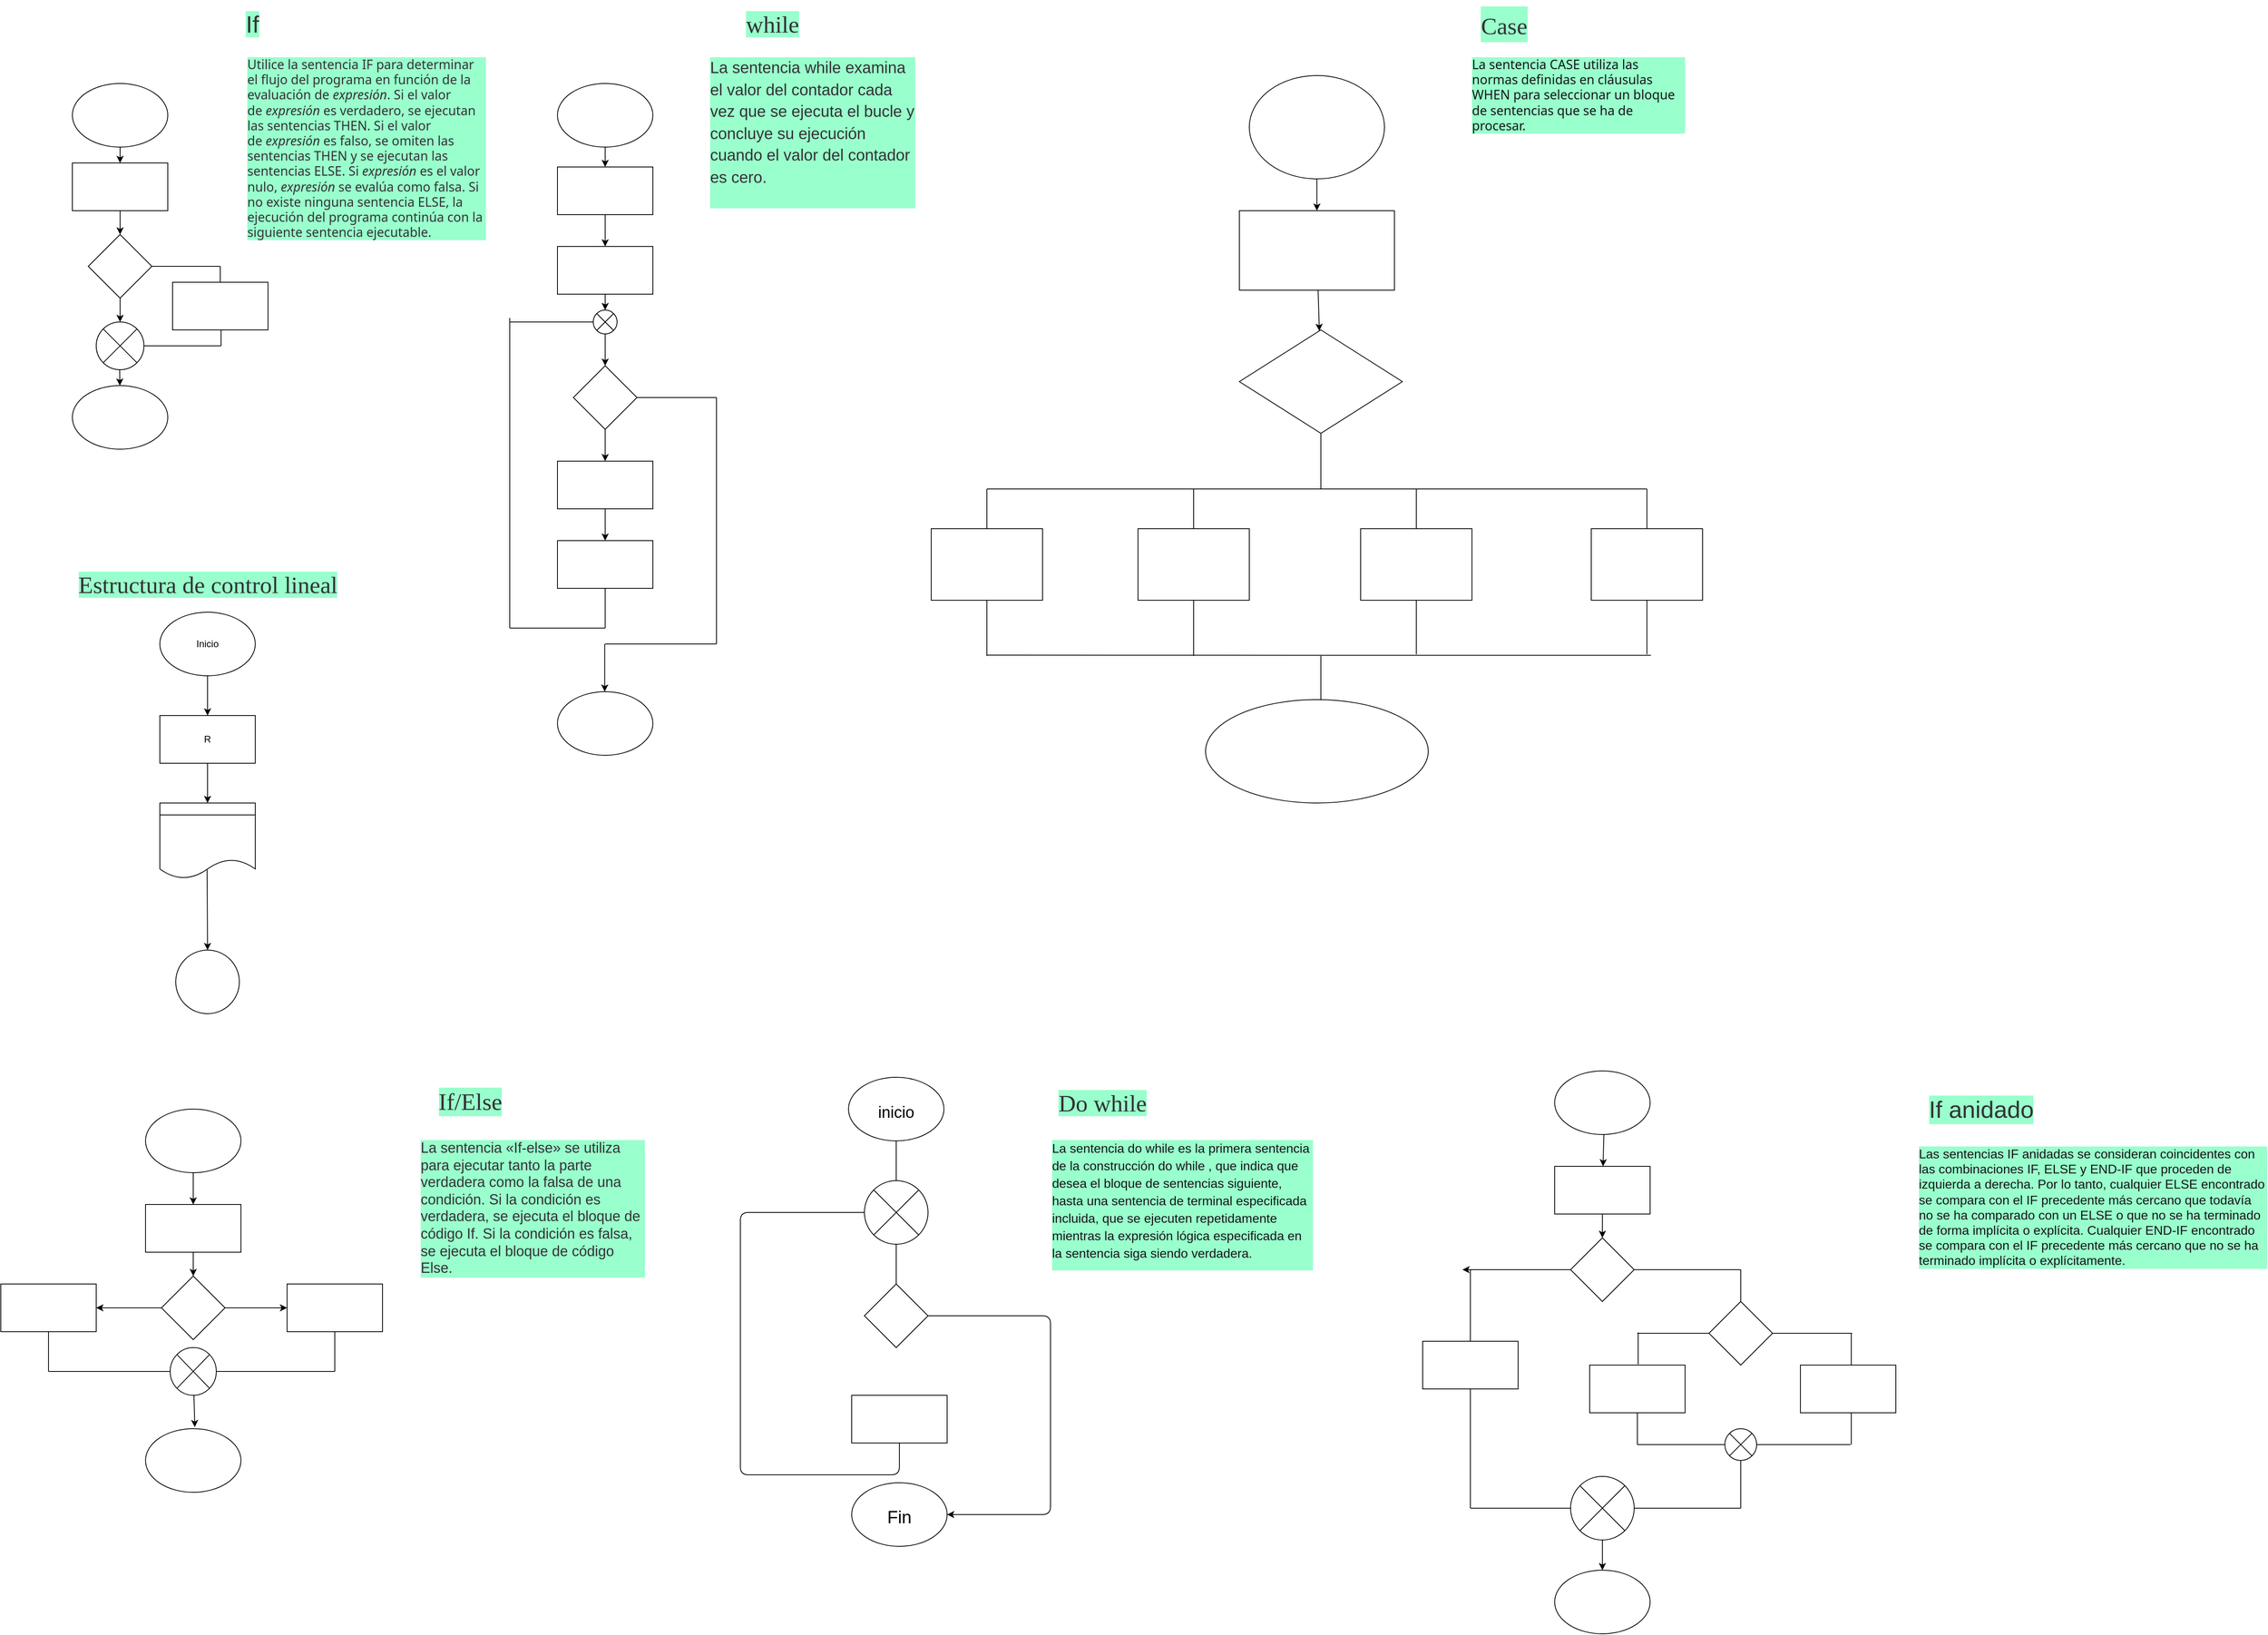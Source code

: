 <mxfile>
    <diagram id="yhBK8fdwnMuHDkQHyW-p" name="Page-1">
        <mxGraphModel dx="4760" dy="3680" grid="1" gridSize="10" guides="1" tooltips="1" connect="1" arrows="1" fold="1" page="0" pageScale="1" pageWidth="850" pageHeight="1100" math="0" shadow="0">
            <root>
                <mxCell id="0"/>
                <mxCell id="1" parent="0"/>
                <mxCell id="4" value="" style="edgeStyle=none;html=1;" parent="1" source="2" target="3" edge="1">
                    <mxGeometry relative="1" as="geometry"/>
                </mxCell>
                <mxCell id="2" value="Inicio" style="ellipse;whiteSpace=wrap;html=1;" parent="1" vertex="1">
                    <mxGeometry x="-610" y="-295" width="120" height="80" as="geometry"/>
                </mxCell>
                <mxCell id="6" value="" style="edgeStyle=none;html=1;" parent="1" source="3" target="5" edge="1">
                    <mxGeometry relative="1" as="geometry"/>
                </mxCell>
                <mxCell id="3" value="R" style="whiteSpace=wrap;html=1;" parent="1" vertex="1">
                    <mxGeometry x="-610" y="-165" width="120" height="60" as="geometry"/>
                </mxCell>
                <mxCell id="5" value="R=2x+2=3" style="whiteSpace=wrap;html=1;" parent="1" vertex="1">
                    <mxGeometry x="-610" y="-55" width="120" height="60" as="geometry"/>
                </mxCell>
                <mxCell id="10" value="&lt;font color=&quot;#333333&quot; face=&quot;Verdana&quot; style=&quot;font-size: 30px; background-color: rgb(153, 255, 204);&quot;&gt;Estructura de control lineal&lt;/font&gt;" style="text;html=1;align=center;verticalAlign=middle;resizable=0;points=[];autosize=1;strokeColor=none;fillColor=none;" parent="1" vertex="1">
                    <mxGeometry x="-765" y="-355" width="430" height="50" as="geometry"/>
                </mxCell>
                <mxCell id="13" value="" style="edgeStyle=none;html=1;fontFamily=Verdana;fontSize=13;fontColor=#3333FF;" parent="1" target="12" edge="1">
                    <mxGeometry relative="1" as="geometry">
                        <mxPoint x="-660" y="-880" as="sourcePoint"/>
                    </mxGeometry>
                </mxCell>
                <mxCell id="15" value="" style="edgeStyle=none;html=1;fontFamily=Verdana;fontSize=13;fontColor=#3333FF;" parent="1" source="12" target="14" edge="1">
                    <mxGeometry relative="1" as="geometry"/>
                </mxCell>
                <mxCell id="12" value="" style="whiteSpace=wrap;html=1;fontSize=13;fontFamily=Verdana;fontColor=#3333FF;labelBackgroundColor=#FFFFFF;" parent="1" vertex="1">
                    <mxGeometry x="-720" y="-860" width="120" height="60" as="geometry"/>
                </mxCell>
                <mxCell id="54" value="" style="edgeStyle=none;html=1;fontFamily=Verdana;fontSize=13;fontColor=#FFFFFF;" parent="1" source="14" target="36" edge="1">
                    <mxGeometry relative="1" as="geometry"/>
                </mxCell>
                <mxCell id="14" value="" style="rhombus;whiteSpace=wrap;html=1;fontSize=13;fontFamily=Verdana;fontColor=#3333FF;labelBackgroundColor=#FFFFFF;" parent="1" vertex="1">
                    <mxGeometry x="-700" y="-770" width="80" height="80" as="geometry"/>
                </mxCell>
                <mxCell id="20" value="" style="endArrow=none;html=1;fontFamily=Verdana;fontSize=13;fontColor=#3333FF;exitX=1;exitY=0.5;exitDx=0;exitDy=0;" parent="1" source="14" edge="1">
                    <mxGeometry width="50" height="50" relative="1" as="geometry">
                        <mxPoint x="-664" y="-780" as="sourcePoint"/>
                        <mxPoint x="-534" y="-730" as="targetPoint"/>
                    </mxGeometry>
                </mxCell>
                <mxCell id="21" value="" style="endArrow=none;html=1;fontFamily=Verdana;fontSize=13;fontColor=#3333FF;" parent="1" target="22" edge="1">
                    <mxGeometry width="50" height="50" relative="1" as="geometry">
                        <mxPoint x="-534" y="-730" as="sourcePoint"/>
                        <mxPoint x="-534" y="-680" as="targetPoint"/>
                    </mxGeometry>
                </mxCell>
                <mxCell id="22" value="" style="rounded=0;whiteSpace=wrap;html=1;labelBackgroundColor=#FFFFFF;fontFamily=Verdana;fontSize=13;fontColor=#3333FF;" parent="1" vertex="1">
                    <mxGeometry x="-594" y="-710" width="120" height="60" as="geometry"/>
                </mxCell>
                <mxCell id="23" value="" style="endArrow=none;html=1;fontFamily=Verdana;fontSize=13;fontColor=#3333FF;" parent="1" edge="1">
                    <mxGeometry width="50" height="50" relative="1" as="geometry">
                        <mxPoint x="-533" y="-650" as="sourcePoint"/>
                        <mxPoint x="-533" y="-630" as="targetPoint"/>
                    </mxGeometry>
                </mxCell>
                <mxCell id="24" value="" style="endArrow=none;html=1;fontFamily=Verdana;fontSize=13;fontColor=#3333FF;exitX=1;exitY=0.5;exitDx=0;exitDy=0;" parent="1" edge="1">
                    <mxGeometry width="50" height="50" relative="1" as="geometry">
                        <mxPoint x="-640" y="-630" as="sourcePoint"/>
                        <mxPoint x="-533" y="-630" as="targetPoint"/>
                    </mxGeometry>
                </mxCell>
                <mxCell id="31" value="" style="edgeStyle=none;html=1;fontFamily=Verdana;fontSize=13;fontColor=#FFFFFF;exitX=0.479;exitY=1.009;exitDx=0;exitDy=0;exitPerimeter=0;" parent="1" target="29" edge="1">
                    <mxGeometry relative="1" as="geometry">
                        <mxPoint x="-660.63" y="-614.73" as="sourcePoint"/>
                    </mxGeometry>
                </mxCell>
                <mxCell id="27" value="V" style="text;html=1;align=center;verticalAlign=middle;resizable=0;points=[];autosize=1;strokeColor=none;fillColor=none;fontSize=13;fontFamily=Verdana;fontColor=#FFFFFF;" parent="1" vertex="1">
                    <mxGeometry x="-584" y="-765" width="30" height="30" as="geometry"/>
                </mxCell>
                <mxCell id="29" value="" style="ellipse;whiteSpace=wrap;html=1;labelBackgroundColor=#FFFFFF;fontFamily=Verdana;fontSize=13;fontColor=#FFFFFF;" parent="1" vertex="1">
                    <mxGeometry x="-720" y="-580" width="120" height="80" as="geometry"/>
                </mxCell>
                <mxCell id="32" value="Fin" style="text;html=1;align=center;verticalAlign=middle;resizable=0;points=[];autosize=1;strokeColor=none;fillColor=none;fontSize=13;fontFamily=Verdana;fontColor=#FFFFFF;" parent="1" vertex="1">
                    <mxGeometry x="-680" y="-555" width="40" height="30" as="geometry"/>
                </mxCell>
                <mxCell id="35" value="" style="edgeStyle=none;html=1;fontFamily=Verdana;fontSize=13;fontColor=#FFFFFF;" parent="1" target="34" edge="1">
                    <mxGeometry relative="1" as="geometry">
                        <mxPoint x="-568" y="410" as="sourcePoint"/>
                    </mxGeometry>
                </mxCell>
                <mxCell id="40" value="" style="edgeStyle=none;html=1;fontFamily=Verdana;fontSize=13;fontColor=#FFFFFF;" parent="1" source="34" target="39" edge="1">
                    <mxGeometry relative="1" as="geometry"/>
                </mxCell>
                <mxCell id="34" value="" style="whiteSpace=wrap;html=1;fontSize=13;fontFamily=Verdana;fontColor=#FFFFFF;labelBackgroundColor=#FFFFFF;" parent="1" vertex="1">
                    <mxGeometry x="-628" y="450" width="120" height="60" as="geometry"/>
                </mxCell>
                <mxCell id="36" value="" style="shape=sumEllipse;perimeter=ellipsePerimeter;whiteSpace=wrap;html=1;backgroundOutline=1;labelBackgroundColor=#FFFFFF;fontFamily=Verdana;fontSize=13;fontColor=#FFFFFF;" parent="1" vertex="1">
                    <mxGeometry x="-690" y="-660" width="60" height="60" as="geometry"/>
                </mxCell>
                <mxCell id="42" value="" style="edgeStyle=none;html=1;fontFamily=Verdana;fontSize=13;fontColor=#FFFFFF;" parent="1" source="39" target="41" edge="1">
                    <mxGeometry relative="1" as="geometry"/>
                </mxCell>
                <mxCell id="44" value="" style="edgeStyle=none;html=1;fontFamily=Verdana;fontSize=13;fontColor=#FFFFFF;" parent="1" source="39" target="43" edge="1">
                    <mxGeometry relative="1" as="geometry"/>
                </mxCell>
                <mxCell id="39" value="" style="rhombus;whiteSpace=wrap;html=1;fontSize=13;fontFamily=Verdana;fontColor=#FFFFFF;labelBackgroundColor=#FFFFFF;" parent="1" vertex="1">
                    <mxGeometry x="-608" y="540" width="80" height="80" as="geometry"/>
                </mxCell>
                <mxCell id="41" value="" style="whiteSpace=wrap;html=1;fontSize=13;fontFamily=Verdana;fontColor=#FFFFFF;labelBackgroundColor=#FFFFFF;" parent="1" vertex="1">
                    <mxGeometry x="-450" y="550" width="120" height="60" as="geometry"/>
                </mxCell>
                <mxCell id="43" value="" style="whiteSpace=wrap;html=1;fontSize=13;fontFamily=Verdana;fontColor=#FFFFFF;labelBackgroundColor=#FFFFFF;" parent="1" vertex="1">
                    <mxGeometry x="-810" y="550" width="120" height="60" as="geometry"/>
                </mxCell>
                <mxCell id="45" value="" style="endArrow=none;html=1;fontFamily=Verdana;fontSize=13;fontColor=#FFFFFF;entryX=0.5;entryY=1;entryDx=0;entryDy=0;" parent="1" target="43" edge="1">
                    <mxGeometry width="50" height="50" relative="1" as="geometry">
                        <mxPoint x="-750" y="660" as="sourcePoint"/>
                        <mxPoint x="-570" y="610" as="targetPoint"/>
                    </mxGeometry>
                </mxCell>
                <mxCell id="47" value="" style="endArrow=none;html=1;fontFamily=Verdana;fontSize=13;fontColor=#FFFFFF;entryX=0.5;entryY=1;entryDx=0;entryDy=0;" parent="1" target="41" edge="1">
                    <mxGeometry width="50" height="50" relative="1" as="geometry">
                        <mxPoint x="-390" y="660" as="sourcePoint"/>
                        <mxPoint x="-730.0" y="630" as="targetPoint"/>
                    </mxGeometry>
                </mxCell>
                <mxCell id="48" value="" style="endArrow=none;html=1;fontFamily=Verdana;fontSize=13;fontColor=#FFFFFF;startArrow=none;" parent="1" source="49" edge="1">
                    <mxGeometry width="50" height="50" relative="1" as="geometry">
                        <mxPoint x="-750" y="660" as="sourcePoint"/>
                        <mxPoint x="-390" y="660" as="targetPoint"/>
                    </mxGeometry>
                </mxCell>
                <mxCell id="50" value="" style="endArrow=none;html=1;fontFamily=Verdana;fontSize=13;fontColor=#FFFFFF;" parent="1" target="49" edge="1">
                    <mxGeometry width="50" height="50" relative="1" as="geometry">
                        <mxPoint x="-750.0" y="660" as="sourcePoint"/>
                        <mxPoint x="-390" y="660" as="targetPoint"/>
                    </mxGeometry>
                </mxCell>
                <mxCell id="52" value="" style="edgeStyle=none;html=1;fontFamily=Verdana;fontSize=13;fontColor=#FFFFFF;" parent="1" source="49" edge="1">
                    <mxGeometry relative="1" as="geometry">
                        <mxPoint x="-566" y="730" as="targetPoint"/>
                    </mxGeometry>
                </mxCell>
                <mxCell id="49" value="" style="shape=sumEllipse;perimeter=ellipsePerimeter;whiteSpace=wrap;html=1;backgroundOutline=1;labelBackgroundColor=#FFFFFF;fontFamily=Verdana;fontSize=13;fontColor=#FFFFFF;" parent="1" vertex="1">
                    <mxGeometry x="-597" y="630" width="58" height="60" as="geometry"/>
                </mxCell>
                <mxCell id="56" value="&lt;font style=&quot;font-size: 30px;&quot; face=&quot;Verdana&quot;&gt;If/Else&lt;/font&gt;" style="text;html=1;align=center;verticalAlign=middle;resizable=0;points=[];autosize=1;strokeColor=none;fillColor=none;labelBackgroundColor=#99FFCC;fontColor=#333333;" parent="1" vertex="1">
                    <mxGeometry x="-280" y="295" width="120" height="50" as="geometry"/>
                </mxCell>
                <mxCell id="59" value="" style="edgeStyle=none;html=1;fontFamily=Verdana;fontSize=23;fontColor=#000000;exitX=0.495;exitY=0.835;exitDx=0;exitDy=0;exitPerimeter=0;entryX=0.5;entryY=0;entryDx=0;entryDy=0;" parent="1" source="164" target="165" edge="1">
                    <mxGeometry relative="1" as="geometry">
                        <mxPoint x="-550" y="45" as="sourcePoint"/>
                        <mxPoint x="-550.135" y="125.0" as="targetPoint"/>
                    </mxGeometry>
                </mxCell>
                <mxCell id="60" value="" style="edgeStyle=none;html=1;fontFamily=Verdana;fontSize=13;fontColor=#FFFFFF;" parent="1" target="63" edge="1">
                    <mxGeometry relative="1" as="geometry">
                        <mxPoint x="1205.855" y="361.987" as="sourcePoint"/>
                    </mxGeometry>
                </mxCell>
                <mxCell id="62" value="" style="edgeStyle=none;html=1;fontFamily=Verdana;fontSize=13;fontColor=#FFFFFF;" parent="1" source="63" target="66" edge="1">
                    <mxGeometry relative="1" as="geometry"/>
                </mxCell>
                <mxCell id="63" value="" style="whiteSpace=wrap;html=1;fontSize=13;fontFamily=Verdana;fontColor=#FFFFFF;labelBackgroundColor=#FFFFFF;" parent="1" vertex="1">
                    <mxGeometry x="1144" y="402" width="120" height="60" as="geometry"/>
                </mxCell>
                <mxCell id="65" value="" style="edgeStyle=none;html=1;fontFamily=Verdana;fontSize=13;fontColor=#FFFFFF;" parent="1" source="66" edge="1">
                    <mxGeometry relative="1" as="geometry">
                        <mxPoint x="1028" y="532" as="targetPoint"/>
                    </mxGeometry>
                </mxCell>
                <mxCell id="66" value="" style="rhombus;whiteSpace=wrap;html=1;fontSize=13;fontFamily=Verdana;fontColor=#FFFFFF;labelBackgroundColor=#FFFFFF;" parent="1" vertex="1">
                    <mxGeometry x="1164" y="492" width="80" height="80" as="geometry"/>
                </mxCell>
                <mxCell id="69" value="" style="endArrow=none;html=1;fontFamily=Verdana;fontSize=13;fontColor=#FFFFFF;entryX=0.5;entryY=1;entryDx=0;entryDy=0;" parent="1" edge="1">
                    <mxGeometry width="50" height="50" relative="1" as="geometry">
                        <mxPoint x="1038" y="622" as="sourcePoint"/>
                        <mxPoint x="1038" y="532" as="targetPoint"/>
                    </mxGeometry>
                </mxCell>
                <mxCell id="70" value="" style="endArrow=none;html=1;fontFamily=Verdana;fontSize=13;fontColor=#FFFFFF;" parent="1" edge="1">
                    <mxGeometry width="50" height="50" relative="1" as="geometry">
                        <mxPoint x="1378" y="572" as="sourcePoint"/>
                        <mxPoint x="1378" y="532" as="targetPoint"/>
                    </mxGeometry>
                </mxCell>
                <mxCell id="78" value="" style="edgeStyle=none;html=1;fontFamily=Verdana;fontSize=23;fontColor=#FFFFFF;" parent="1" target="77" edge="1">
                    <mxGeometry relative="1" as="geometry">
                        <mxPoint x="-50" y="-885" as="sourcePoint"/>
                    </mxGeometry>
                </mxCell>
                <mxCell id="80" value="" style="edgeStyle=none;html=1;fontFamily=Verdana;fontSize=23;fontColor=#FFFFFF;startArrow=none;exitX=0.5;exitY=1;exitDx=0;exitDy=0;" parent="1" source="77" target="79" edge="1">
                    <mxGeometry relative="1" as="geometry"/>
                </mxCell>
                <mxCell id="77" value="" style="whiteSpace=wrap;html=1;fontSize=23;fontFamily=Verdana;fontColor=#000000;labelBackgroundColor=#000000;" parent="1" vertex="1">
                    <mxGeometry x="-110" y="-855" width="120" height="60" as="geometry"/>
                </mxCell>
                <mxCell id="82" value="" style="edgeStyle=none;html=1;fontFamily=Verdana;fontSize=23;fontColor=#FFFFFF;" parent="1" source="79" edge="1">
                    <mxGeometry relative="1" as="geometry">
                        <mxPoint x="-50" y="-675" as="targetPoint"/>
                    </mxGeometry>
                </mxCell>
                <mxCell id="79" value="" style="whiteSpace=wrap;html=1;fontSize=23;fontFamily=Verdana;fontColor=#000000;labelBackgroundColor=#000000;" parent="1" vertex="1">
                    <mxGeometry x="-110" y="-755" width="120" height="60" as="geometry"/>
                </mxCell>
                <mxCell id="84" value="" style="edgeStyle=none;html=1;fontFamily=Verdana;fontSize=23;fontColor=#FFFFFF;exitX=0.5;exitY=1;exitDx=0;exitDy=0;" parent="1" source="99" target="83" edge="1">
                    <mxGeometry relative="1" as="geometry">
                        <mxPoint x="-50" y="-635" as="sourcePoint"/>
                    </mxGeometry>
                </mxCell>
                <mxCell id="88" value="" style="edgeStyle=none;html=1;fontFamily=Verdana;fontSize=23;fontColor=#FFFFFF;" parent="1" source="83" target="87" edge="1">
                    <mxGeometry relative="1" as="geometry"/>
                </mxCell>
                <mxCell id="83" value="" style="rhombus;whiteSpace=wrap;html=1;labelBackgroundColor=none;fontFamily=Verdana;fontSize=23;fontColor=#FFFFFF;" parent="1" vertex="1">
                    <mxGeometry x="-90" y="-605" width="80" height="80" as="geometry"/>
                </mxCell>
                <mxCell id="85" value="" style="endArrow=none;html=1;fontFamily=Verdana;fontSize=23;fontColor=#FFFFFF;entryX=0;entryY=0.5;entryDx=0;entryDy=0;" parent="1" target="99" edge="1">
                    <mxGeometry width="50" height="50" relative="1" as="geometry">
                        <mxPoint x="-170" y="-660" as="sourcePoint"/>
                        <mxPoint x="-70" y="-655" as="targetPoint"/>
                    </mxGeometry>
                </mxCell>
                <mxCell id="86" value="" style="endArrow=none;html=1;fontFamily=Verdana;fontSize=23;fontColor=#FFFFFF;" parent="1" edge="1">
                    <mxGeometry width="50" height="50" relative="1" as="geometry">
                        <mxPoint x="-170" y="-665" as="sourcePoint"/>
                        <mxPoint x="-170" y="-275" as="targetPoint"/>
                    </mxGeometry>
                </mxCell>
                <mxCell id="90" value="" style="edgeStyle=none;html=1;fontFamily=Verdana;fontSize=23;fontColor=#FFFFFF;" parent="1" source="87" target="89" edge="1">
                    <mxGeometry relative="1" as="geometry"/>
                </mxCell>
                <mxCell id="87" value="" style="whiteSpace=wrap;html=1;fontSize=23;fontFamily=Verdana;fontColor=#FFFFFF;labelBackgroundColor=none;" parent="1" vertex="1">
                    <mxGeometry x="-110" y="-485" width="120" height="60" as="geometry"/>
                </mxCell>
                <mxCell id="89" value="" style="whiteSpace=wrap;html=1;fontSize=23;fontFamily=Verdana;fontColor=#FFFFFF;labelBackgroundColor=none;" parent="1" vertex="1">
                    <mxGeometry x="-110" y="-385" width="120" height="60" as="geometry"/>
                </mxCell>
                <mxCell id="91" value="" style="endArrow=none;html=1;fontFamily=Verdana;fontSize=23;fontColor=#FFFFFF;" parent="1" edge="1">
                    <mxGeometry width="50" height="50" relative="1" as="geometry">
                        <mxPoint x="-170" y="-275" as="sourcePoint"/>
                        <mxPoint x="-50" y="-275" as="targetPoint"/>
                    </mxGeometry>
                </mxCell>
                <mxCell id="92" value="" style="endArrow=none;html=1;fontFamily=Verdana;fontSize=23;fontColor=#FFFFFF;entryX=0.5;entryY=1;entryDx=0;entryDy=0;" parent="1" target="89" edge="1">
                    <mxGeometry width="50" height="50" relative="1" as="geometry">
                        <mxPoint x="-50" y="-275" as="sourcePoint"/>
                        <mxPoint x="280" y="-415" as="targetPoint"/>
                    </mxGeometry>
                </mxCell>
                <mxCell id="93" value="" style="endArrow=none;html=1;fontFamily=Verdana;fontSize=23;fontColor=#FFFFFF;exitX=1;exitY=0.5;exitDx=0;exitDy=0;" parent="1" source="83" edge="1">
                    <mxGeometry width="50" height="50" relative="1" as="geometry">
                        <mxPoint x="230" y="-365" as="sourcePoint"/>
                        <mxPoint x="90" y="-565" as="targetPoint"/>
                    </mxGeometry>
                </mxCell>
                <mxCell id="94" value="" style="endArrow=none;html=1;fontFamily=Verdana;fontSize=23;fontColor=#FFFFFF;" parent="1" edge="1">
                    <mxGeometry width="50" height="50" relative="1" as="geometry">
                        <mxPoint x="-50" y="-255" as="sourcePoint"/>
                        <mxPoint x="90" y="-255.0" as="targetPoint"/>
                    </mxGeometry>
                </mxCell>
                <mxCell id="95" value="" style="endArrow=none;html=1;fontFamily=Verdana;fontSize=23;fontColor=#FFFFFF;" parent="1" edge="1">
                    <mxGeometry width="50" height="50" relative="1" as="geometry">
                        <mxPoint x="90" y="-565" as="sourcePoint"/>
                        <mxPoint x="90" y="-255" as="targetPoint"/>
                    </mxGeometry>
                </mxCell>
                <mxCell id="96" value="" style="endArrow=classic;html=1;fontFamily=Verdana;fontSize=23;fontColor=#FFFFFF;" parent="1" edge="1">
                    <mxGeometry width="50" height="50" relative="1" as="geometry">
                        <mxPoint x="-50.56" y="-255" as="sourcePoint"/>
                        <mxPoint x="-50.56" y="-195" as="targetPoint"/>
                    </mxGeometry>
                </mxCell>
                <mxCell id="97" value="Fin" style="ellipse;whiteSpace=wrap;html=1;labelBackgroundColor=none;fontFamily=Verdana;fontSize=23;fontColor=#FFFFFF;" parent="1" vertex="1">
                    <mxGeometry x="-110" y="-195" width="120" height="80" as="geometry"/>
                </mxCell>
                <mxCell id="98" value="&lt;font color=&quot;#333333&quot; style=&quot;font-size: 30px; background-color: rgb(153, 255, 204);&quot;&gt;while&lt;/font&gt;" style="text;html=1;align=center;verticalAlign=middle;resizable=0;points=[];autosize=1;strokeColor=none;fillColor=none;fontSize=23;fontFamily=Verdana;fontColor=#FFFFFF;" parent="1" vertex="1">
                    <mxGeometry x="110" y="-1060" width="100" height="50" as="geometry"/>
                </mxCell>
                <mxCell id="99" value="" style="shape=sumEllipse;perimeter=ellipsePerimeter;whiteSpace=wrap;html=1;backgroundOutline=1;labelBackgroundColor=#3333FF;fontFamily=Verdana;fontSize=38;fontColor=#FFFFFF;" parent="1" vertex="1">
                    <mxGeometry x="-65" y="-675" width="30" height="30" as="geometry"/>
                </mxCell>
                <mxCell id="102" value="" style="edgeStyle=none;html=1;fontFamily=Verdana;fontSize=38;fontColor=#FFFFFF;" parent="1" target="101" edge="1">
                    <mxGeometry relative="1" as="geometry">
                        <mxPoint x="845" y="-840" as="sourcePoint"/>
                    </mxGeometry>
                </mxCell>
                <mxCell id="104" value="" style="edgeStyle=none;html=1;fontFamily=Verdana;fontSize=38;fontColor=#FFFFFF;" parent="1" source="101" target="103" edge="1">
                    <mxGeometry relative="1" as="geometry"/>
                </mxCell>
                <mxCell id="101" value="" style="whiteSpace=wrap;html=1;fontSize=38;fontFamily=Verdana;fontColor=#FFFFFF;labelBackgroundColor=#3333FF;" parent="1" vertex="1">
                    <mxGeometry x="747.5" y="-800" width="195" height="100" as="geometry"/>
                </mxCell>
                <mxCell id="103" value="" style="rhombus;whiteSpace=wrap;html=1;fontSize=38;fontFamily=Verdana;fontColor=#FFFFFF;labelBackgroundColor=#3333FF;" parent="1" vertex="1">
                    <mxGeometry x="747.5" y="-650" width="205" height="130" as="geometry"/>
                </mxCell>
                <mxCell id="105" value="" style="endArrow=none;html=1;fontFamily=Verdana;fontSize=38;fontColor=#FFFFFF;" parent="1" edge="1">
                    <mxGeometry width="50" height="50" relative="1" as="geometry">
                        <mxPoint x="430" y="-450" as="sourcePoint"/>
                        <mxPoint x="1260" y="-450" as="targetPoint"/>
                        <Array as="points">
                            <mxPoint x="820" y="-450"/>
                        </Array>
                    </mxGeometry>
                </mxCell>
                <mxCell id="107" value="" style="rounded=0;whiteSpace=wrap;html=1;labelBackgroundColor=#3333FF;fontFamily=Verdana;fontSize=38;fontColor=#FFFFFF;" parent="1" vertex="1">
                    <mxGeometry x="360" y="-400" width="140" height="90" as="geometry"/>
                </mxCell>
                <mxCell id="108" value="" style="rounded=0;whiteSpace=wrap;html=1;labelBackgroundColor=#3333FF;fontFamily=Verdana;fontSize=38;fontColor=#FFFFFF;" parent="1" vertex="1">
                    <mxGeometry x="620" y="-400" width="140" height="90" as="geometry"/>
                </mxCell>
                <mxCell id="109" value="" style="rounded=0;whiteSpace=wrap;html=1;labelBackgroundColor=#3333FF;fontFamily=Verdana;fontSize=38;fontColor=#FFFFFF;" parent="1" vertex="1">
                    <mxGeometry x="900" y="-400" width="140" height="90" as="geometry"/>
                </mxCell>
                <mxCell id="110" value="" style="rounded=0;whiteSpace=wrap;html=1;labelBackgroundColor=#3333FF;fontFamily=Verdana;fontSize=38;fontColor=#FFFFFF;" parent="1" vertex="1">
                    <mxGeometry x="1190" y="-400" width="140" height="90" as="geometry"/>
                </mxCell>
                <mxCell id="111" value="" style="endArrow=none;html=1;fontFamily=Verdana;fontSize=38;fontColor=#FFFFFF;entryX=0.5;entryY=0;entryDx=0;entryDy=0;" parent="1" target="107" edge="1">
                    <mxGeometry width="50" height="50" relative="1" as="geometry">
                        <mxPoint x="430" y="-450" as="sourcePoint"/>
                        <mxPoint x="870" y="-550" as="targetPoint"/>
                    </mxGeometry>
                </mxCell>
                <mxCell id="114" value="" style="endArrow=none;html=1;fontFamily=Verdana;fontSize=38;fontColor=#FFFFFF;entryX=0.5;entryY=0;entryDx=0;entryDy=0;" parent="1" target="108" edge="1">
                    <mxGeometry width="50" height="50" relative="1" as="geometry">
                        <mxPoint x="690" y="-450" as="sourcePoint"/>
                        <mxPoint x="460" y="-370.0" as="targetPoint"/>
                    </mxGeometry>
                </mxCell>
                <mxCell id="115" value="" style="endArrow=none;html=1;fontFamily=Verdana;fontSize=38;fontColor=#FFFFFF;entryX=0.5;entryY=0;entryDx=0;entryDy=0;" parent="1" target="109" edge="1">
                    <mxGeometry width="50" height="50" relative="1" as="geometry">
                        <mxPoint x="970" y="-450" as="sourcePoint"/>
                        <mxPoint x="470" y="-360.0" as="targetPoint"/>
                    </mxGeometry>
                </mxCell>
                <mxCell id="116" value="" style="endArrow=none;html=1;fontFamily=Verdana;fontSize=38;fontColor=#FFFFFF;entryX=0.5;entryY=0;entryDx=0;entryDy=0;" parent="1" target="110" edge="1">
                    <mxGeometry width="50" height="50" relative="1" as="geometry">
                        <mxPoint x="1260" y="-450" as="sourcePoint"/>
                        <mxPoint x="480" y="-350.0" as="targetPoint"/>
                    </mxGeometry>
                </mxCell>
                <mxCell id="118" value="" style="endArrow=none;html=1;fontFamily=Verdana;fontSize=38;fontColor=#FFFFFF;exitX=0.5;exitY=1;exitDx=0;exitDy=0;" parent="1" source="103" edge="1">
                    <mxGeometry width="50" height="50" relative="1" as="geometry">
                        <mxPoint x="990" y="-430" as="sourcePoint"/>
                        <mxPoint x="850" y="-450" as="targetPoint"/>
                    </mxGeometry>
                </mxCell>
                <mxCell id="119" value="" style="endArrow=none;html=1;fontFamily=Verdana;fontSize=38;fontColor=#FFFFFF;" parent="1" edge="1">
                    <mxGeometry width="50" height="50" relative="1" as="geometry">
                        <mxPoint x="430" y="-241" as="sourcePoint"/>
                        <mxPoint x="1265.0" y="-240.77" as="targetPoint"/>
                        <Array as="points">
                            <mxPoint x="825" y="-240.77"/>
                        </Array>
                    </mxGeometry>
                </mxCell>
                <mxCell id="121" value="" style="endArrow=none;html=1;fontFamily=Verdana;fontSize=38;fontColor=#FFFFFF;exitX=0.5;exitY=1;exitDx=0;exitDy=0;" parent="1" source="107" edge="1">
                    <mxGeometry width="50" height="50" relative="1" as="geometry">
                        <mxPoint x="436" y="-292" as="sourcePoint"/>
                        <mxPoint x="430" y="-240" as="targetPoint"/>
                    </mxGeometry>
                </mxCell>
                <mxCell id="122" value="" style="endArrow=none;html=1;fontFamily=Verdana;fontSize=38;fontColor=#FFFFFF;exitX=0.5;exitY=1;exitDx=0;exitDy=0;" parent="1" source="108" edge="1">
                    <mxGeometry width="50" height="50" relative="1" as="geometry">
                        <mxPoint x="696" y="-292" as="sourcePoint"/>
                        <mxPoint x="690" y="-240" as="targetPoint"/>
                    </mxGeometry>
                </mxCell>
                <mxCell id="123" value="" style="endArrow=none;html=1;fontFamily=Verdana;fontSize=38;fontColor=#FFFFFF;exitX=0.5;exitY=1;exitDx=0;exitDy=0;" parent="1" source="109" edge="1">
                    <mxGeometry width="50" height="50" relative="1" as="geometry">
                        <mxPoint x="980" y="-280" as="sourcePoint"/>
                        <mxPoint x="970" y="-242" as="targetPoint"/>
                    </mxGeometry>
                </mxCell>
                <mxCell id="124" value="" style="endArrow=none;html=1;fontFamily=Verdana;fontSize=38;fontColor=#FFFFFF;exitX=0.5;exitY=1;exitDx=0;exitDy=0;" parent="1" source="110" edge="1">
                    <mxGeometry width="50" height="50" relative="1" as="geometry">
                        <mxPoint x="1266" y="-292" as="sourcePoint"/>
                        <mxPoint x="1260" y="-242" as="targetPoint"/>
                    </mxGeometry>
                </mxCell>
                <mxCell id="127" value="" style="endArrow=none;html=1;fontFamily=Verdana;fontSize=38;fontColor=#FFFFFF;exitX=0.5;exitY=0;exitDx=0;exitDy=0;" parent="1" edge="1">
                    <mxGeometry width="50" height="50" relative="1" as="geometry">
                        <mxPoint x="850" y="-180" as="sourcePoint"/>
                        <mxPoint x="850" y="-240" as="targetPoint"/>
                    </mxGeometry>
                </mxCell>
                <mxCell id="128" value="&lt;font style=&quot;font-size: 30px;&quot;&gt;Case&lt;/font&gt;" style="text;html=1;align=center;verticalAlign=middle;resizable=0;points=[];autosize=1;strokeColor=none;fillColor=none;fontSize=38;fontFamily=Verdana;fontColor=#333333;labelBackgroundColor=#99FFCC;" parent="1" vertex="1">
                    <mxGeometry x="1030" y="-1065" width="100" height="60" as="geometry"/>
                </mxCell>
                <mxCell id="129" value="&lt;font color=&quot;#333333&quot; style=&quot;font-size: 30px; background-color: rgb(153, 255, 204);&quot;&gt;Do while&lt;/font&gt;" style="text;html=1;align=center;verticalAlign=middle;resizable=0;points=[];autosize=1;strokeColor=none;fillColor=none;fontSize=38;fontFamily=Verdana;fontColor=#FFFFFF;" parent="1" vertex="1">
                    <mxGeometry x="500" y="290" width="150" height="60" as="geometry"/>
                </mxCell>
                <mxCell id="130" value="" style="endArrow=none;html=1;exitX=1;exitY=0.5;exitDx=0;exitDy=0;" edge="1" parent="1" source="66">
                    <mxGeometry width="50" height="50" relative="1" as="geometry">
                        <mxPoint x="1328" y="622" as="sourcePoint"/>
                        <mxPoint x="1378" y="532" as="targetPoint"/>
                    </mxGeometry>
                </mxCell>
                <mxCell id="131" value="" style="rhombus;whiteSpace=wrap;html=1;" vertex="1" parent="1">
                    <mxGeometry x="1338" y="572" width="80" height="80" as="geometry"/>
                </mxCell>
                <mxCell id="132" value="" style="endArrow=none;html=1;entryX=0;entryY=0.5;entryDx=0;entryDy=0;" edge="1" parent="1" target="131">
                    <mxGeometry width="50" height="50" relative="1" as="geometry">
                        <mxPoint x="1248" y="612" as="sourcePoint"/>
                        <mxPoint x="1378" y="572" as="targetPoint"/>
                    </mxGeometry>
                </mxCell>
                <mxCell id="134" value="" style="endArrow=none;html=1;exitX=1;exitY=0.5;exitDx=0;exitDy=0;" edge="1" parent="1" source="131">
                    <mxGeometry width="50" height="50" relative="1" as="geometry">
                        <mxPoint x="1268" y="632" as="sourcePoint"/>
                        <mxPoint x="1518" y="612" as="targetPoint"/>
                    </mxGeometry>
                </mxCell>
                <mxCell id="135" value="" style="endArrow=none;html=1;fontFamily=Verdana;fontSize=13;fontColor=#FFFFFF;" edge="1" parent="1">
                    <mxGeometry width="50" height="50" relative="1" as="geometry">
                        <mxPoint x="1249" y="651" as="sourcePoint"/>
                        <mxPoint x="1249" y="611" as="targetPoint"/>
                    </mxGeometry>
                </mxCell>
                <mxCell id="136" value="" style="endArrow=none;html=1;fontFamily=Verdana;fontSize=13;fontColor=#FFFFFF;" edge="1" parent="1">
                    <mxGeometry width="50" height="50" relative="1" as="geometry">
                        <mxPoint x="1517" y="652" as="sourcePoint"/>
                        <mxPoint x="1517" y="612" as="targetPoint"/>
                    </mxGeometry>
                </mxCell>
                <mxCell id="137" value="" style="rounded=0;whiteSpace=wrap;html=1;" vertex="1" parent="1">
                    <mxGeometry x="1188" y="652" width="120" height="60" as="geometry"/>
                </mxCell>
                <mxCell id="138" value="" style="rounded=0;whiteSpace=wrap;html=1;" vertex="1" parent="1">
                    <mxGeometry x="1453" y="652" width="120" height="60" as="geometry"/>
                </mxCell>
                <mxCell id="139" value="" style="rounded=0;whiteSpace=wrap;html=1;" vertex="1" parent="1">
                    <mxGeometry x="978" y="622" width="120" height="60" as="geometry"/>
                </mxCell>
                <mxCell id="140" value="" style="shape=sumEllipse;perimeter=ellipsePerimeter;whiteSpace=wrap;html=1;backgroundOutline=1;" vertex="1" parent="1">
                    <mxGeometry x="1358" y="732" width="40" height="40" as="geometry"/>
                </mxCell>
                <mxCell id="142" value="" style="endArrow=none;html=1;entryX=0;entryY=0.5;entryDx=0;entryDy=0;" edge="1" parent="1">
                    <mxGeometry width="50" height="50" relative="1" as="geometry">
                        <mxPoint x="1248" y="752" as="sourcePoint"/>
                        <mxPoint x="1358" y="752" as="targetPoint"/>
                    </mxGeometry>
                </mxCell>
                <mxCell id="143" value="" style="endArrow=none;html=1;fontFamily=Verdana;fontSize=13;fontColor=#FFFFFF;" edge="1" parent="1">
                    <mxGeometry width="50" height="50" relative="1" as="geometry">
                        <mxPoint x="1248" y="752" as="sourcePoint"/>
                        <mxPoint x="1248" y="712" as="targetPoint"/>
                    </mxGeometry>
                </mxCell>
                <mxCell id="144" value="" style="endArrow=none;html=1;fontFamily=Verdana;fontSize=13;fontColor=#FFFFFF;" edge="1" parent="1">
                    <mxGeometry width="50" height="50" relative="1" as="geometry">
                        <mxPoint x="1517" y="752" as="sourcePoint"/>
                        <mxPoint x="1517" y="712" as="targetPoint"/>
                    </mxGeometry>
                </mxCell>
                <mxCell id="145" value="" style="endArrow=none;html=1;entryX=0;entryY=0.5;entryDx=0;entryDy=0;exitX=1;exitY=0.5;exitDx=0;exitDy=0;" edge="1" parent="1" source="140">
                    <mxGeometry width="50" height="50" relative="1" as="geometry">
                        <mxPoint x="1406" y="752" as="sourcePoint"/>
                        <mxPoint x="1516" y="752" as="targetPoint"/>
                    </mxGeometry>
                </mxCell>
                <mxCell id="192" value="" style="edgeStyle=none;html=1;fontSize=8;fontColor=#333333;" edge="1" parent="1" source="146">
                    <mxGeometry relative="1" as="geometry">
                        <mxPoint x="1204" y="910" as="targetPoint"/>
                    </mxGeometry>
                </mxCell>
                <mxCell id="146" value="" style="shape=sumEllipse;perimeter=ellipsePerimeter;whiteSpace=wrap;html=1;backgroundOutline=1;" vertex="1" parent="1">
                    <mxGeometry x="1164" y="792" width="80" height="80" as="geometry"/>
                </mxCell>
                <mxCell id="147" value="" style="endArrow=none;html=1;exitX=0.5;exitY=1;exitDx=0;exitDy=0;" edge="1" parent="1" source="139">
                    <mxGeometry width="50" height="50" relative="1" as="geometry">
                        <mxPoint x="1278" y="742" as="sourcePoint"/>
                        <mxPoint x="1038" y="832" as="targetPoint"/>
                    </mxGeometry>
                </mxCell>
                <mxCell id="148" value="" style="endArrow=none;html=1;entryX=0;entryY=0.5;entryDx=0;entryDy=0;" edge="1" parent="1" target="146">
                    <mxGeometry width="50" height="50" relative="1" as="geometry">
                        <mxPoint x="1038" y="832" as="sourcePoint"/>
                        <mxPoint x="1328" y="692" as="targetPoint"/>
                    </mxGeometry>
                </mxCell>
                <mxCell id="149" value="" style="endArrow=none;html=1;exitX=1;exitY=0.5;exitDx=0;exitDy=0;" edge="1" parent="1" source="146">
                    <mxGeometry width="50" height="50" relative="1" as="geometry">
                        <mxPoint x="1278" y="742" as="sourcePoint"/>
                        <mxPoint x="1378" y="832" as="targetPoint"/>
                    </mxGeometry>
                </mxCell>
                <mxCell id="150" value="" style="endArrow=none;html=1;entryX=0.5;entryY=1;entryDx=0;entryDy=0;" edge="1" parent="1" target="140">
                    <mxGeometry width="50" height="50" relative="1" as="geometry">
                        <mxPoint x="1378" y="832" as="sourcePoint"/>
                        <mxPoint x="1328" y="692" as="targetPoint"/>
                    </mxGeometry>
                </mxCell>
                <mxCell id="151" value="&lt;font style=&quot;font-size: 30px;&quot;&gt;If anidado&lt;/font&gt;" style="text;html=1;align=center;verticalAlign=middle;resizable=0;points=[];autosize=1;strokeColor=none;fillColor=none;labelBackgroundColor=#99FFCC;fontColor=#333333;" vertex="1" parent="1">
                    <mxGeometry x="1600" y="305" width="160" height="50" as="geometry"/>
                </mxCell>
                <mxCell id="152" value="&lt;font style=&quot;font-size: 20px;&quot;&gt;inicio&lt;/font&gt;" style="ellipse;whiteSpace=wrap;html=1;fontSize=30;" vertex="1" parent="1">
                    <mxGeometry x="256" y="290" width="120" height="80" as="geometry"/>
                </mxCell>
                <mxCell id="153" value="" style="shape=sumEllipse;perimeter=ellipsePerimeter;whiteSpace=wrap;html=1;backgroundOutline=1;fontSize=30;" vertex="1" parent="1">
                    <mxGeometry x="276" y="420" width="80" height="80" as="geometry"/>
                </mxCell>
                <mxCell id="154" value="" style="rhombus;whiteSpace=wrap;html=1;fontSize=30;" vertex="1" parent="1">
                    <mxGeometry x="276" y="550" width="80" height="80" as="geometry"/>
                </mxCell>
                <mxCell id="159" style="edgeStyle=none;html=1;entryX=1;entryY=0.5;entryDx=0;entryDy=0;fontSize=30;exitX=1;exitY=0.5;exitDx=0;exitDy=0;" edge="1" parent="1" source="154" target="156">
                    <mxGeometry relative="1" as="geometry">
                        <Array as="points">
                            <mxPoint x="510" y="590"/>
                            <mxPoint x="510" y="840"/>
                        </Array>
                    </mxGeometry>
                </mxCell>
                <mxCell id="155" value="" style="rounded=0;whiteSpace=wrap;html=1;fontSize=30;" vertex="1" parent="1">
                    <mxGeometry x="260" y="690" width="120" height="60" as="geometry"/>
                </mxCell>
                <mxCell id="156" value="&lt;span style=&quot;font-size: 22px;&quot;&gt;Fin&lt;/span&gt;" style="ellipse;whiteSpace=wrap;html=1;fontSize=30;" vertex="1" parent="1">
                    <mxGeometry x="260" y="800" width="120" height="80" as="geometry"/>
                </mxCell>
                <mxCell id="161" value="" style="endArrow=none;html=1;fontSize=30;entryX=0.5;entryY=1;entryDx=0;entryDy=0;exitX=0;exitY=0.5;exitDx=0;exitDy=0;" edge="1" parent="1" source="153" target="155">
                    <mxGeometry width="50" height="50" relative="1" as="geometry">
                        <mxPoint x="240" y="730" as="sourcePoint"/>
                        <mxPoint x="290" y="680" as="targetPoint"/>
                        <Array as="points">
                            <mxPoint x="120" y="460"/>
                            <mxPoint x="120" y="790"/>
                            <mxPoint x="320" y="790"/>
                        </Array>
                    </mxGeometry>
                </mxCell>
                <mxCell id="162" value="" style="endArrow=none;html=1;fontSize=30;entryX=0.5;entryY=1;entryDx=0;entryDy=0;exitX=0.5;exitY=0;exitDx=0;exitDy=0;" edge="1" parent="1" source="153" target="152">
                    <mxGeometry width="50" height="50" relative="1" as="geometry">
                        <mxPoint x="240" y="370" as="sourcePoint"/>
                        <mxPoint x="290" y="320" as="targetPoint"/>
                    </mxGeometry>
                </mxCell>
                <mxCell id="163" value="" style="endArrow=none;html=1;fontSize=30;entryX=0.5;entryY=1;entryDx=0;entryDy=0;exitX=0.5;exitY=0;exitDx=0;exitDy=0;" edge="1" parent="1" source="154" target="153">
                    <mxGeometry width="50" height="50" relative="1" as="geometry">
                        <mxPoint x="380" y="590" as="sourcePoint"/>
                        <mxPoint x="430" y="540" as="targetPoint"/>
                    </mxGeometry>
                </mxCell>
                <mxCell id="164" value="&lt;font size=&quot;1&quot;&gt;imprimir&amp;nbsp; R&lt;/font&gt;" style="shape=document;whiteSpace=wrap;html=1;boundedLbl=1;labelBackgroundColor=none;fontSize=30;fontColor=#FFFFFF;" vertex="1" parent="1">
                    <mxGeometry x="-610" y="-40" width="120" height="80" as="geometry"/>
                </mxCell>
                <mxCell id="165" value="Fin" style="ellipse;whiteSpace=wrap;html=1;aspect=fixed;labelBackgroundColor=none;fontSize=15;fontColor=#FFFFFF;" vertex="1" parent="1">
                    <mxGeometry x="-590" y="130" width="80" height="80" as="geometry"/>
                </mxCell>
                <mxCell id="166" value="inicio" style="ellipse;whiteSpace=wrap;html=1;labelBackgroundColor=none;fontSize=15;fontColor=#FFFFFF;" vertex="1" parent="1">
                    <mxGeometry x="-720" y="-960" width="120" height="80" as="geometry"/>
                </mxCell>
                <mxCell id="167" value="&lt;font color=&quot;#333333&quot; style=&quot;font-size: 30px; background-color: rgb(153, 255, 204);&quot;&gt;If&lt;/font&gt;" style="text;html=1;align=center;verticalAlign=middle;resizable=0;points=[];autosize=1;strokeColor=none;fillColor=none;fontSize=15;fontColor=#FFFFFF;" vertex="1" parent="1">
                    <mxGeometry x="-514" y="-1060" width="40" height="50" as="geometry"/>
                </mxCell>
                <mxCell id="168" value="&lt;font size=&quot;1&quot;&gt;inicio&lt;/font&gt;" style="ellipse;whiteSpace=wrap;html=1;labelBackgroundColor=none;fontSize=30;fontColor=#FFFFFF;" vertex="1" parent="1">
                    <mxGeometry x="-110" y="-960" width="120" height="80" as="geometry"/>
                </mxCell>
                <mxCell id="170" value="inicio" style="ellipse;whiteSpace=wrap;html=1;labelBackgroundColor=none;fontSize=37;fontColor=#FFFFFF;" vertex="1" parent="1">
                    <mxGeometry x="760" y="-970" width="170" height="130" as="geometry"/>
                </mxCell>
                <mxCell id="171" value="fin" style="ellipse;whiteSpace=wrap;html=1;labelBackgroundColor=none;fontSize=37;fontColor=#FFFFFF;" vertex="1" parent="1">
                    <mxGeometry x="705" y="-185" width="280" height="130" as="geometry"/>
                </mxCell>
                <mxCell id="172" value="&lt;font style=&quot;font-size: 20px;&quot;&gt;inicio&lt;/font&gt;" style="ellipse;whiteSpace=wrap;html=1;labelBackgroundColor=none;fontSize=37;fontColor=#FFFFFF;" vertex="1" parent="1">
                    <mxGeometry x="-628" y="330" width="120" height="80" as="geometry"/>
                </mxCell>
                <mxCell id="173" value="inicio" style="ellipse;whiteSpace=wrap;html=1;labelBackgroundColor=none;fontSize=14;fontColor=#FFFFFF;" vertex="1" parent="1">
                    <mxGeometry x="1144" y="282" width="120" height="80" as="geometry"/>
                </mxCell>
                <mxCell id="178" value="&lt;span style=&quot;font-family: &amp;quot;IBM Plex Sans&amp;quot;, system-ui, -apple-system, BlinkMacSystemFont, &amp;quot;.SFNSText-Regular&amp;quot;, sans-serif; font-size: 16px; font-style: normal; font-variant-ligatures: normal; font-variant-caps: normal; font-weight: 400; letter-spacing: normal; orphans: 2; text-align: start; text-indent: 0px; text-transform: none; widows: 2; word-spacing: 0px; -webkit-text-stroke-width: 0px; text-decoration-thickness: initial; text-decoration-style: initial; text-decoration-color: initial; float: none; display: inline !important;&quot;&gt;Utilice la sentencia IF para determinar el flujo del programa en función de la evaluación de&amp;nbsp;&lt;/span&gt;&lt;em style=&quot;box-sizing: inherit; padding: 0px; border: 0px; margin: 0px; font-style: italic; font-variant-ligatures: normal; font-variant-caps: normal; font-variant-numeric: inherit; font-variant-east-asian: inherit; font-variant-alternates: inherit; font-variant-position: inherit; font-weight: 400; font-stretch: inherit; line-height: inherit; font-family: &amp;quot;IBM Plex Sans&amp;quot;, system-ui, -apple-system, BlinkMacSystemFont, &amp;quot;.SFNSText-Regular&amp;quot;, sans-serif; font-optical-sizing: inherit; font-kerning: inherit; font-feature-settings: inherit; font-variation-settings: inherit; font-size: 16px; vertical-align: baseline; letter-spacing: normal; orphans: 2; text-align: start; text-indent: 0px; text-transform: none; widows: 2; word-spacing: 0px; -webkit-text-stroke-width: 0px; text-decoration-thickness: initial; text-decoration-style: initial; text-decoration-color: initial;&quot; class=&quot;ph i&quot;&gt;expresión&lt;/em&gt;&lt;span style=&quot;font-family: &amp;quot;IBM Plex Sans&amp;quot;, system-ui, -apple-system, BlinkMacSystemFont, &amp;quot;.SFNSText-Regular&amp;quot;, sans-serif; font-size: 16px; font-style: normal; font-variant-ligatures: normal; font-variant-caps: normal; font-weight: 400; letter-spacing: normal; orphans: 2; text-align: start; text-indent: 0px; text-transform: none; widows: 2; word-spacing: 0px; -webkit-text-stroke-width: 0px; text-decoration-thickness: initial; text-decoration-style: initial; text-decoration-color: initial; float: none; display: inline !important;&quot;&gt;. Si el valor de&lt;span&gt;&amp;nbsp;&lt;/span&gt;&lt;/span&gt;&lt;em style=&quot;box-sizing: inherit; padding: 0px; border: 0px; margin: 0px; font-style: italic; font-variant-ligatures: normal; font-variant-caps: normal; font-variant-numeric: inherit; font-variant-east-asian: inherit; font-variant-alternates: inherit; font-variant-position: inherit; font-weight: 400; font-stretch: inherit; line-height: inherit; font-family: &amp;quot;IBM Plex Sans&amp;quot;, system-ui, -apple-system, BlinkMacSystemFont, &amp;quot;.SFNSText-Regular&amp;quot;, sans-serif; font-optical-sizing: inherit; font-kerning: inherit; font-feature-settings: inherit; font-variation-settings: inherit; font-size: 16px; vertical-align: baseline; letter-spacing: normal; orphans: 2; text-align: start; text-indent: 0px; text-transform: none; widows: 2; word-spacing: 0px; -webkit-text-stroke-width: 0px; text-decoration-thickness: initial; text-decoration-style: initial; text-decoration-color: initial;&quot; class=&quot;ph i&quot;&gt;expresión&lt;/em&gt;&lt;span style=&quot;font-family: &amp;quot;IBM Plex Sans&amp;quot;, system-ui, -apple-system, BlinkMacSystemFont, &amp;quot;.SFNSText-Regular&amp;quot;, sans-serif; font-size: 16px; font-style: normal; font-variant-ligatures: normal; font-variant-caps: normal; font-weight: 400; letter-spacing: normal; orphans: 2; text-align: start; text-indent: 0px; text-transform: none; widows: 2; word-spacing: 0px; -webkit-text-stroke-width: 0px; text-decoration-thickness: initial; text-decoration-style: initial; text-decoration-color: initial; float: none; display: inline !important;&quot;&gt;&lt;span&gt;&amp;nbsp;&lt;/span&gt;es verdadero, se ejecutan las sentencias THEN. Si el valor de&lt;span&gt;&amp;nbsp;&lt;/span&gt;&lt;/span&gt;&lt;em style=&quot;box-sizing: inherit; padding: 0px; border: 0px; margin: 0px; font-style: italic; font-variant-ligatures: normal; font-variant-caps: normal; font-variant-numeric: inherit; font-variant-east-asian: inherit; font-variant-alternates: inherit; font-variant-position: inherit; font-weight: 400; font-stretch: inherit; line-height: inherit; font-family: &amp;quot;IBM Plex Sans&amp;quot;, system-ui, -apple-system, BlinkMacSystemFont, &amp;quot;.SFNSText-Regular&amp;quot;, sans-serif; font-optical-sizing: inherit; font-kerning: inherit; font-feature-settings: inherit; font-variation-settings: inherit; font-size: 16px; vertical-align: baseline; letter-spacing: normal; orphans: 2; text-align: start; text-indent: 0px; text-transform: none; widows: 2; word-spacing: 0px; -webkit-text-stroke-width: 0px; text-decoration-thickness: initial; text-decoration-style: initial; text-decoration-color: initial;&quot; class=&quot;ph i&quot;&gt;expresión&lt;/em&gt;&lt;span style=&quot;font-family: &amp;quot;IBM Plex Sans&amp;quot;, system-ui, -apple-system, BlinkMacSystemFont, &amp;quot;.SFNSText-Regular&amp;quot;, sans-serif; font-size: 16px; font-style: normal; font-variant-ligatures: normal; font-variant-caps: normal; font-weight: 400; letter-spacing: normal; orphans: 2; text-align: start; text-indent: 0px; text-transform: none; widows: 2; word-spacing: 0px; -webkit-text-stroke-width: 0px; text-decoration-thickness: initial; text-decoration-style: initial; text-decoration-color: initial; float: none; display: inline !important;&quot;&gt;&lt;span&gt;&amp;nbsp;&lt;/span&gt;es falso, se omiten las sentencias THEN y se ejecutan las sentencias ELSE. Si&lt;span&gt;&amp;nbsp;&lt;/span&gt;&lt;/span&gt;&lt;em style=&quot;box-sizing: inherit; padding: 0px; border: 0px; margin: 0px; font-style: italic; font-variant-ligatures: normal; font-variant-caps: normal; font-variant-numeric: inherit; font-variant-east-asian: inherit; font-variant-alternates: inherit; font-variant-position: inherit; font-weight: 400; font-stretch: inherit; line-height: inherit; font-family: &amp;quot;IBM Plex Sans&amp;quot;, system-ui, -apple-system, BlinkMacSystemFont, &amp;quot;.SFNSText-Regular&amp;quot;, sans-serif; font-optical-sizing: inherit; font-kerning: inherit; font-feature-settings: inherit; font-variation-settings: inherit; font-size: 16px; vertical-align: baseline; letter-spacing: normal; orphans: 2; text-align: start; text-indent: 0px; text-transform: none; widows: 2; word-spacing: 0px; -webkit-text-stroke-width: 0px; text-decoration-thickness: initial; text-decoration-style: initial; text-decoration-color: initial;&quot; class=&quot;ph i&quot;&gt;expresión&lt;/em&gt;&lt;span style=&quot;font-family: &amp;quot;IBM Plex Sans&amp;quot;, system-ui, -apple-system, BlinkMacSystemFont, &amp;quot;.SFNSText-Regular&amp;quot;, sans-serif; font-size: 16px; font-style: normal; font-variant-ligatures: normal; font-variant-caps: normal; font-weight: 400; letter-spacing: normal; orphans: 2; text-align: start; text-indent: 0px; text-transform: none; widows: 2; word-spacing: 0px; -webkit-text-stroke-width: 0px; text-decoration-thickness: initial; text-decoration-style: initial; text-decoration-color: initial; float: none; display: inline !important;&quot;&gt;&lt;span&gt;&amp;nbsp;&lt;/span&gt;es el valor nulo,&lt;span&gt;&amp;nbsp;&lt;/span&gt;&lt;/span&gt;&lt;em style=&quot;box-sizing: inherit; padding: 0px; border: 0px; margin: 0px; font-style: italic; font-variant-ligatures: normal; font-variant-caps: normal; font-variant-numeric: inherit; font-variant-east-asian: inherit; font-variant-alternates: inherit; font-variant-position: inherit; font-weight: 400; font-stretch: inherit; line-height: inherit; font-family: &amp;quot;IBM Plex Sans&amp;quot;, system-ui, -apple-system, BlinkMacSystemFont, &amp;quot;.SFNSText-Regular&amp;quot;, sans-serif; font-optical-sizing: inherit; font-kerning: inherit; font-feature-settings: inherit; font-variation-settings: inherit; font-size: 16px; vertical-align: baseline; letter-spacing: normal; orphans: 2; text-align: start; text-indent: 0px; text-transform: none; widows: 2; word-spacing: 0px; -webkit-text-stroke-width: 0px; text-decoration-thickness: initial; text-decoration-style: initial; text-decoration-color: initial;&quot; class=&quot;ph i&quot;&gt;expresión&lt;/em&gt;&lt;span style=&quot;font-family: &amp;quot;IBM Plex Sans&amp;quot;, system-ui, -apple-system, BlinkMacSystemFont, &amp;quot;.SFNSText-Regular&amp;quot;, sans-serif; font-size: 16px; font-style: normal; font-variant-ligatures: normal; font-variant-caps: normal; font-weight: 400; letter-spacing: normal; orphans: 2; text-align: start; text-indent: 0px; text-transform: none; widows: 2; word-spacing: 0px; -webkit-text-stroke-width: 0px; text-decoration-thickness: initial; text-decoration-style: initial; text-decoration-color: initial; float: none; display: inline !important;&quot;&gt;&amp;nbsp;se evalúa como falsa. Si no existe ninguna sentencia ELSE, la ejecución del programa continúa con la siguiente sentencia ejecutable.&lt;/span&gt;" style="text;whiteSpace=wrap;html=1;fontSize=8;fontColor=#333333;labelBackgroundColor=#99FFCC;" vertex="1" parent="1">
                    <mxGeometry x="-502" y="-1000" width="302" height="120" as="geometry"/>
                </mxCell>
                <mxCell id="181" value="&lt;span id=&quot;docs-internal-guid-fd17ba06-7fff-2c5c-a618-e1e8bd52cd9a&quot;&gt;&lt;p style=&quot;line-height:1.38;margin-top:0pt;margin-bottom:0pt;&quot; dir=&quot;ltr&quot;&gt;&lt;span style=&quot;font-size: 15pt; font-family: Arial, sans-serif; background-color: transparent; font-variant-numeric: normal; font-variant-east-asian: normal; font-variant-alternates: normal; font-variant-position: normal; vertical-align: baseline;&quot;&gt;La sentencia while examina el valor del contador cada vez que se ejecuta el bucle y concluye su ejecución cuando el valor del contador es cero.&lt;/span&gt;&lt;/p&gt;&lt;div&gt;&lt;span style=&quot;font-size: 15pt; font-family: Arial, sans-serif; background-color: transparent; font-variant-numeric: normal; font-variant-east-asian: normal; font-variant-alternates: normal; font-variant-position: normal; vertical-align: baseline;&quot;&gt;&lt;br&gt;&lt;/span&gt;&lt;/div&gt;&lt;/span&gt;" style="text;whiteSpace=wrap;html=1;fontSize=8;fontColor=#333333;labelBackgroundColor=#99FFCC;" vertex="1" parent="1">
                    <mxGeometry x="80" y="-1000" width="260" height="160" as="geometry"/>
                </mxCell>
                <mxCell id="182" value="&lt;span style=&quot;color: rgb(22, 22, 22); font-family: &amp;quot;IBM Plex Sans&amp;quot;, system-ui, -apple-system, BlinkMacSystemFont, &amp;quot;.SFNSText-Regular&amp;quot;, sans-serif; font-size: 16px; font-style: normal; font-variant-ligatures: normal; font-variant-caps: normal; font-weight: 400; letter-spacing: normal; orphans: 2; text-align: start; text-indent: 0px; text-transform: none; widows: 2; word-spacing: 0px; -webkit-text-stroke-width: 0px; text-decoration-thickness: initial; text-decoration-style: initial; text-decoration-color: initial; float: none; display: inline !important;&quot;&gt;La sentencia CASE utiliza las normas definidas en cláusulas WHEN para seleccionar un bloque de sentencias que se ha de procesar.&lt;/span&gt;" style="text;whiteSpace=wrap;html=1;fontSize=8;fontColor=#333333;labelBackgroundColor=#99FFCC;" vertex="1" parent="1">
                    <mxGeometry x="1038" y="-1000" width="270" height="110" as="geometry"/>
                </mxCell>
                <mxCell id="187" value="&lt;b id=&quot;docs-internal-guid-930c3bfc-7fff-191f-b2ca-33e86d352eeb&quot; style=&quot;font-weight:normal;&quot;&gt;&lt;p style=&quot;line-height:1.38;margin-top:0pt;margin-bottom:0pt;&quot; dir=&quot;ltr&quot;&gt;&lt;span style=&quot;font-size: 12pt; font-family: Arial, sans-serif; color: rgb(22, 22, 22); font-weight: 400; font-style: normal; font-variant: normal; text-decoration: none; vertical-align: baseline;&quot;&gt;La sentencia do while es la primera sentencia de la construcción do while , que indica que desea el bloque de sentencias siguiente, hasta una sentencia de terminal especificada incluida, que se ejecuten repetidamente mientras la expresión lógica especificada en la sentencia siga siendo verdadera.&lt;/span&gt;&lt;/p&gt;&lt;/b&gt;&lt;br class=&quot;Apple-interchange-newline&quot;&gt;" style="text;whiteSpace=wrap;html=1;fontSize=8;fontColor=#333333;labelBackgroundColor=#99FFCC;" vertex="1" parent="1">
                    <mxGeometry x="510" y="362" width="330" height="130" as="geometry"/>
                </mxCell>
                <mxCell id="188" value="&lt;b id=&quot;docs-internal-guid-d254e6e2-7fff-4114-9c12-8704f2826d4b&quot; style=&quot;font-weight:normal;&quot;&gt;&lt;span style=&quot;font-size: 13.5pt; font-family: Arial, sans-serif; color: rgb(51, 51, 51); font-weight: 400; font-style: normal; font-variant: normal; text-decoration: none; vertical-align: baseline;&quot;&gt;La sentencia «If-else» se utiliza para ejecutar tanto la parte verdadera como la falsa de una condición. Si la condición es verdadera, se ejecuta el bloque de código If. Si la condición es falsa, se ejecuta el bloque de código Else.&lt;/span&gt;&lt;/b&gt;" style="text;whiteSpace=wrap;html=1;fontSize=8;fontColor=#333333;labelBackgroundColor=#99FFCC;" vertex="1" parent="1">
                    <mxGeometry x="-284" y="362" width="284" height="118" as="geometry"/>
                </mxCell>
                <mxCell id="190" value="&lt;b id=&quot;docs-internal-guid-886ca0c8-7fff-c156-d672-c10055b73e75&quot; style=&quot;font-weight:normal;&quot;&gt;&lt;span style=&quot;font-size: 12pt; font-family: Arial, sans-serif; color: rgb(22, 22, 22); font-weight: 400; font-style: normal; font-variant: normal; text-decoration: none; vertical-align: baseline;&quot;&gt;Las sentencias IF anidadas se consideran coincidentes con las combinaciones IF, ELSE y END-IF que proceden de izquierda a derecha. Por lo tanto, cualquier ELSE encontrado se compara con el IF precedente más cercano que todavía no se ha comparado con un ELSE o que no se ha terminado de forma implícita o explícita. Cualquier END-IF encontrado se compara con el IF precedente más cercano que no se ha terminado implícita o explícitamente.&lt;/span&gt;&lt;/b&gt;" style="text;whiteSpace=wrap;html=1;fontSize=8;fontColor=#333333;labelBackgroundColor=#99FFCC;" vertex="1" parent="1">
                    <mxGeometry x="1600" y="370" width="440" height="160" as="geometry"/>
                </mxCell>
                <mxCell id="194" value="&lt;font color=&quot;#ffffff&quot;&gt;Fin&lt;/font&gt;" style="ellipse;whiteSpace=wrap;html=1;labelBackgroundColor=none;fontSize=19;fontColor=#333333;" vertex="1" parent="1">
                    <mxGeometry x="-628" y="732" width="120" height="80" as="geometry"/>
                </mxCell>
                <mxCell id="195" value="Fin" style="ellipse;whiteSpace=wrap;html=1;labelBackgroundColor=none;fontSize=19;fontColor=#FFFFFF;" vertex="1" parent="1">
                    <mxGeometry x="1144" y="910" width="120" height="80" as="geometry"/>
                </mxCell>
            </root>
        </mxGraphModel>
    </diagram>
</mxfile>
